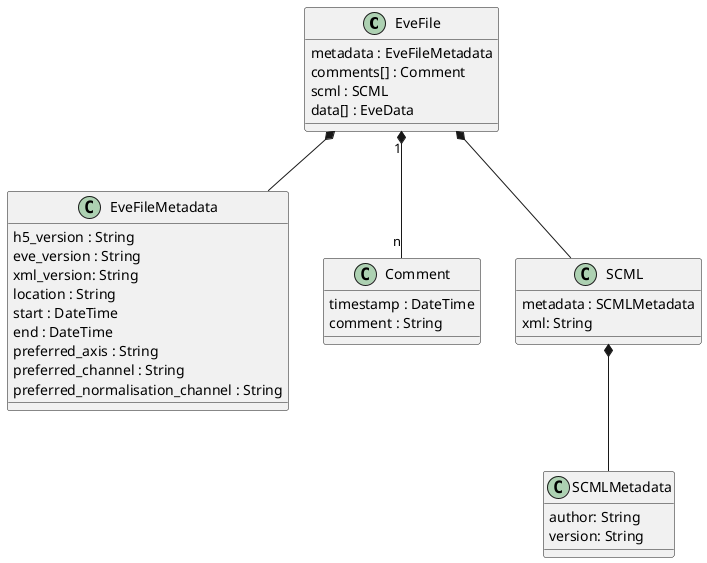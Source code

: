 @startuml

class EveFile {
    metadata : EveFileMetadata
    comments[] : Comment
    scml : SCML
    data[] : EveData
}

class EveFileMetadata{
    h5_version : String
    eve_version : String
    xml_version: String
    location : String
    start : DateTime
    end : DateTime
    preferred_axis : String
    preferred_channel : String
    preferred_normalisation_channel : String
}

class Comment {
    timestamp : DateTime
    comment : String
}

class SCML {
    metadata : SCMLMetadata
    xml: String
}

class SCMLMetadata {
    author: String
    version: String
}

EveFile *-- EveFileMetadata
EveFile "1" *-- "n" Comment
EveFile *-- SCML
SCML *-- SCMLMetadata

@enduml
